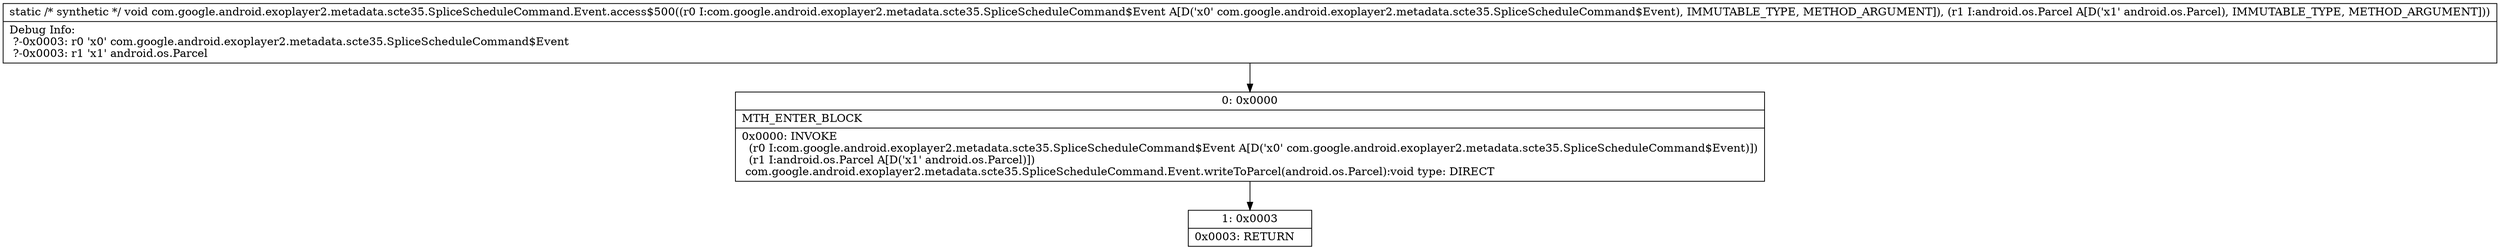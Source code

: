 digraph "CFG forcom.google.android.exoplayer2.metadata.scte35.SpliceScheduleCommand.Event.access$500(Lcom\/google\/android\/exoplayer2\/metadata\/scte35\/SpliceScheduleCommand$Event;Landroid\/os\/Parcel;)V" {
Node_0 [shape=record,label="{0\:\ 0x0000|MTH_ENTER_BLOCK\l|0x0000: INVOKE  \l  (r0 I:com.google.android.exoplayer2.metadata.scte35.SpliceScheduleCommand$Event A[D('x0' com.google.android.exoplayer2.metadata.scte35.SpliceScheduleCommand$Event)])\l  (r1 I:android.os.Parcel A[D('x1' android.os.Parcel)])\l com.google.android.exoplayer2.metadata.scte35.SpliceScheduleCommand.Event.writeToParcel(android.os.Parcel):void type: DIRECT \l}"];
Node_1 [shape=record,label="{1\:\ 0x0003|0x0003: RETURN   \l}"];
MethodNode[shape=record,label="{static \/* synthetic *\/ void com.google.android.exoplayer2.metadata.scte35.SpliceScheduleCommand.Event.access$500((r0 I:com.google.android.exoplayer2.metadata.scte35.SpliceScheduleCommand$Event A[D('x0' com.google.android.exoplayer2.metadata.scte35.SpliceScheduleCommand$Event), IMMUTABLE_TYPE, METHOD_ARGUMENT]), (r1 I:android.os.Parcel A[D('x1' android.os.Parcel), IMMUTABLE_TYPE, METHOD_ARGUMENT]))  | Debug Info:\l  ?\-0x0003: r0 'x0' com.google.android.exoplayer2.metadata.scte35.SpliceScheduleCommand$Event\l  ?\-0x0003: r1 'x1' android.os.Parcel\l}"];
MethodNode -> Node_0;
Node_0 -> Node_1;
}

